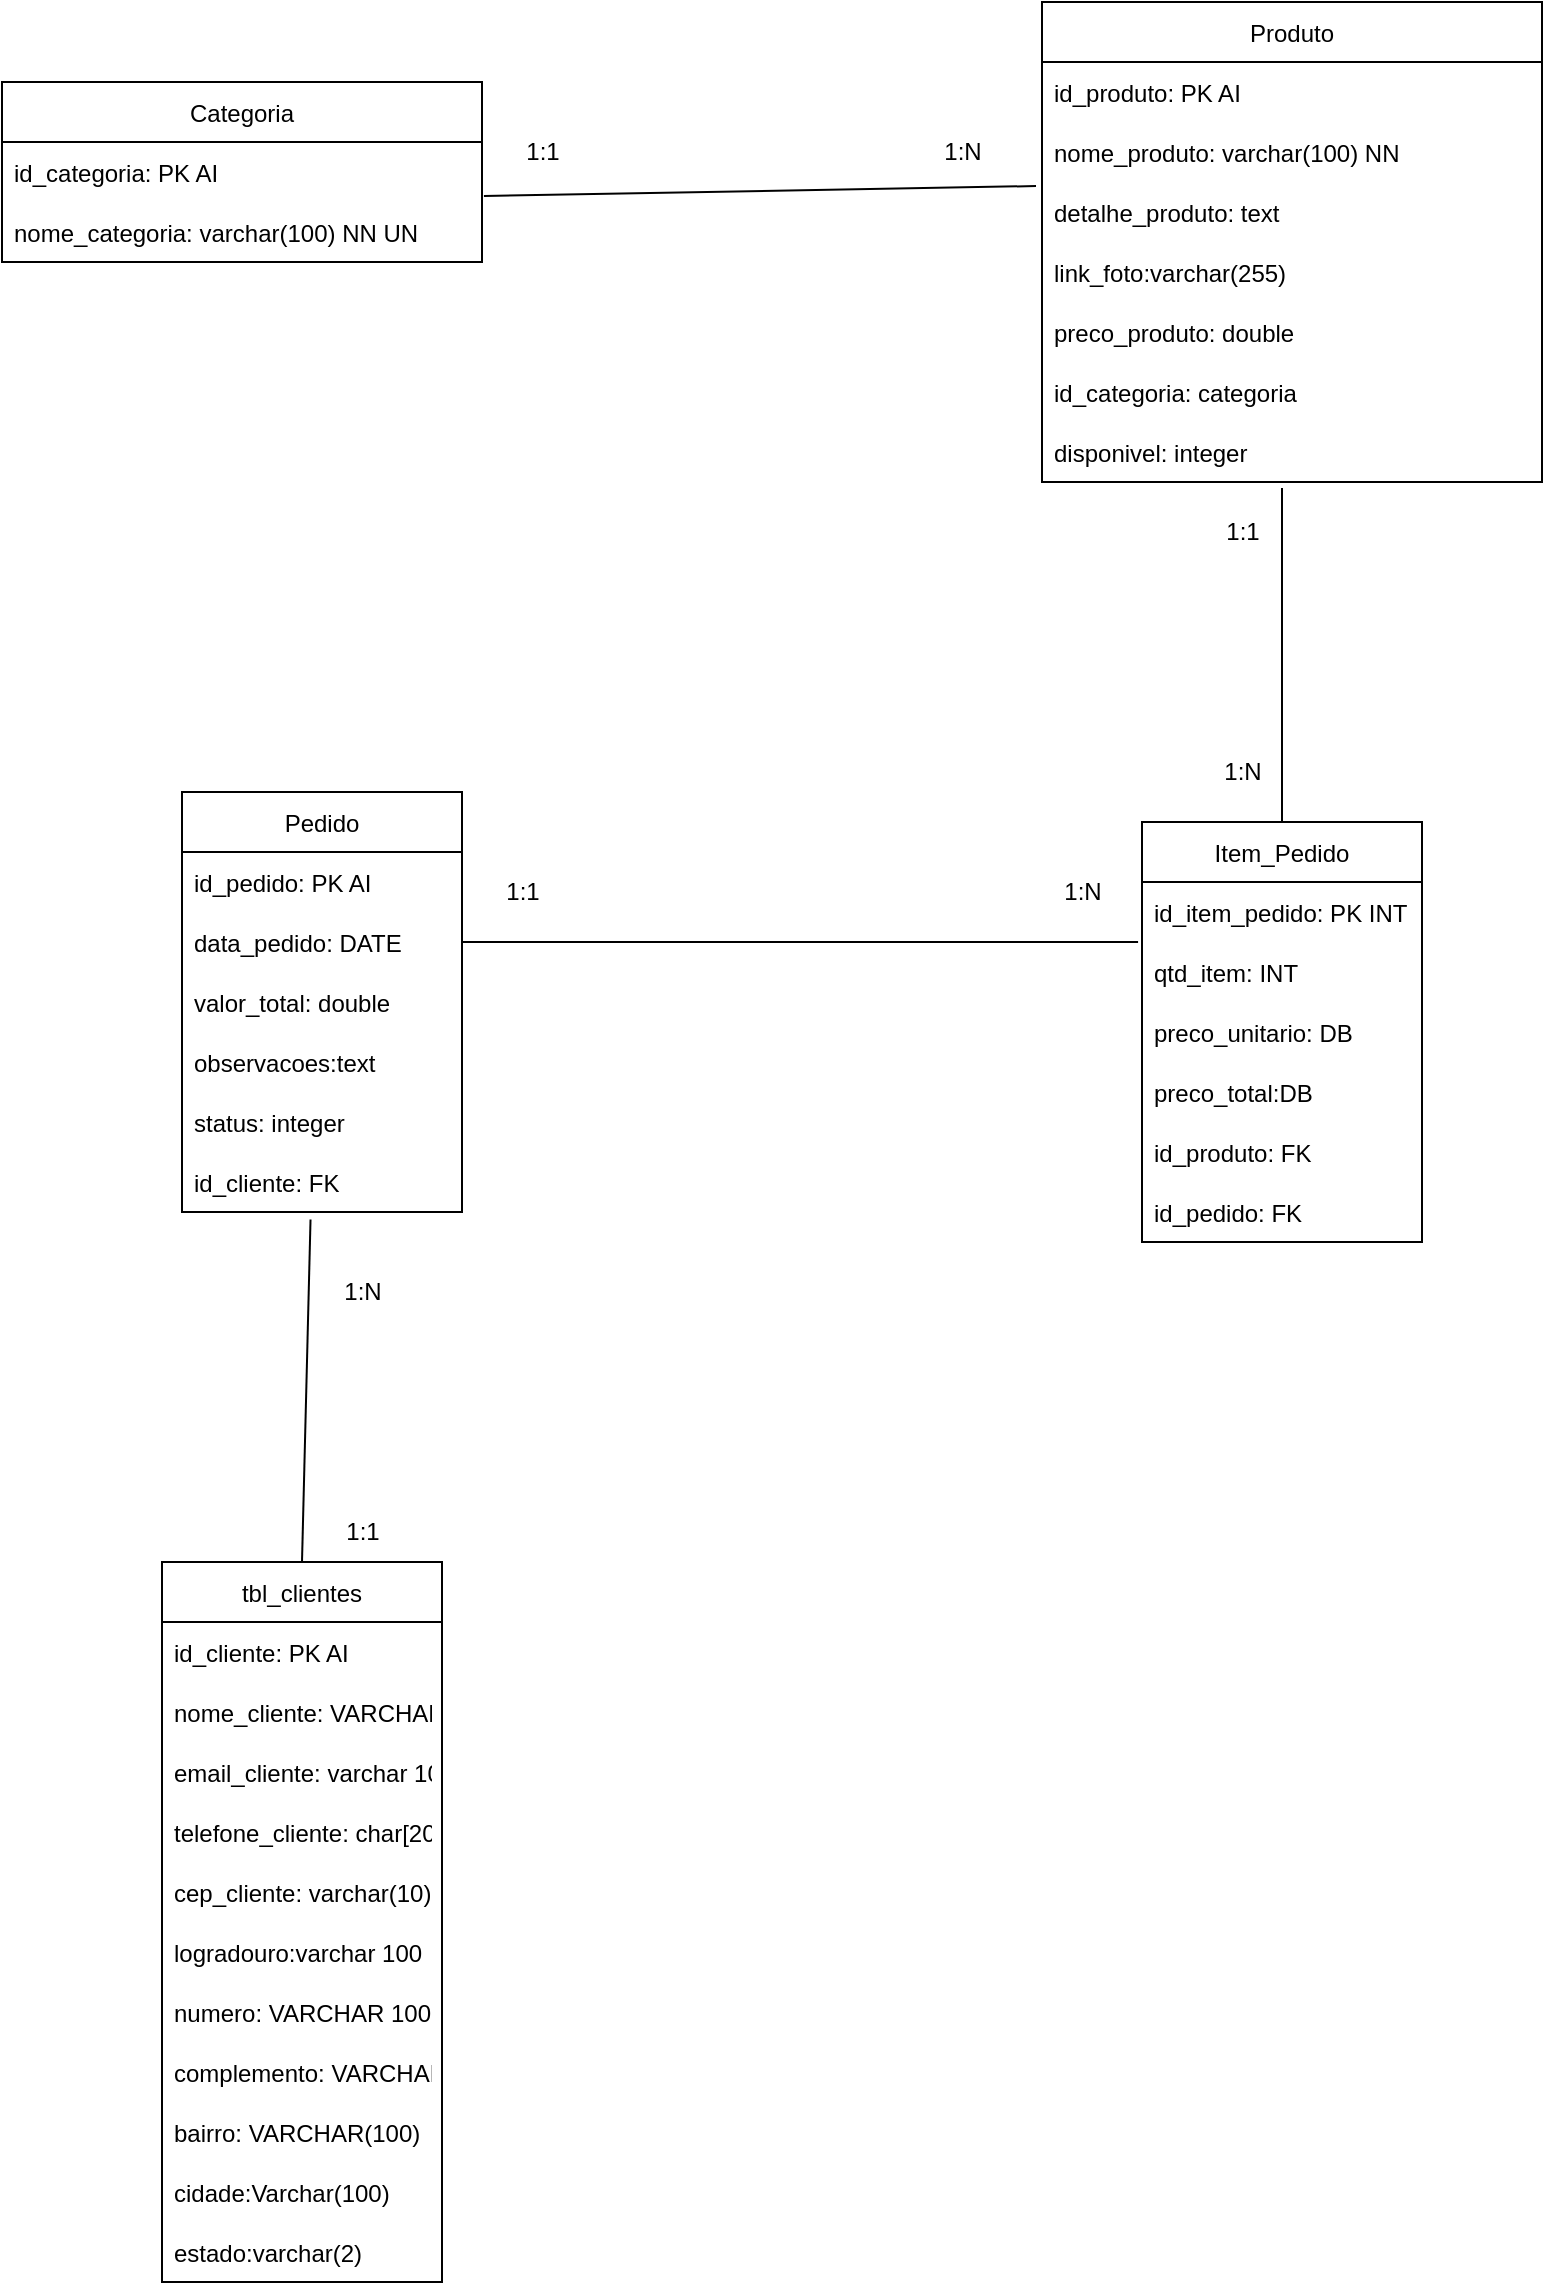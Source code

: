 <mxfile version="20.4.1" type="device"><diagram name="Page-1" id="c4acf3e9-155e-7222-9cf6-157b1a14988f"><mxGraphModel dx="1387" dy="1384" grid="1" gridSize="10" guides="1" tooltips="1" connect="1" arrows="1" fold="1" page="1" pageScale="1" pageWidth="850" pageHeight="1100" background="none" math="0" shadow="0"><root><mxCell id="0"/><mxCell id="1" parent="0"/><mxCell id="gd6bk83sPZeQX_LQ8EyG-1" value="Categoria" style="swimlane;fontStyle=0;childLayout=stackLayout;horizontal=1;startSize=30;horizontalStack=0;resizeParent=1;resizeParentMax=0;resizeLast=0;collapsible=1;marginBottom=0;" parent="1" vertex="1"><mxGeometry x="20" y="100" width="240" height="90" as="geometry"><mxRectangle x="20" y="90" width="90" height="30" as="alternateBounds"/></mxGeometry></mxCell><mxCell id="gd6bk83sPZeQX_LQ8EyG-2" value="id_categoria: PK AI" style="text;strokeColor=none;fillColor=none;align=left;verticalAlign=middle;spacingLeft=4;spacingRight=4;overflow=hidden;points=[[0,0.5],[1,0.5]];portConstraint=eastwest;rotatable=0;" parent="gd6bk83sPZeQX_LQ8EyG-1" vertex="1"><mxGeometry y="30" width="240" height="30" as="geometry"/></mxCell><mxCell id="gd6bk83sPZeQX_LQ8EyG-3" value="nome_categoria: varchar(100) NN UN" style="text;strokeColor=none;fillColor=none;align=left;verticalAlign=middle;spacingLeft=4;spacingRight=4;overflow=hidden;points=[[0,0.5],[1,0.5]];portConstraint=eastwest;rotatable=0;" parent="gd6bk83sPZeQX_LQ8EyG-1" vertex="1"><mxGeometry y="60" width="240" height="30" as="geometry"/></mxCell><mxCell id="gd6bk83sPZeQX_LQ8EyG-5" value="Produto" style="swimlane;fontStyle=0;childLayout=stackLayout;horizontal=1;startSize=30;horizontalStack=0;resizeParent=1;resizeParentMax=0;resizeLast=0;collapsible=1;marginBottom=0;" parent="1" vertex="1"><mxGeometry x="540" y="60" width="250" height="240" as="geometry"/></mxCell><mxCell id="gd6bk83sPZeQX_LQ8EyG-6" value="id_produto: PK AI" style="text;strokeColor=none;fillColor=none;align=left;verticalAlign=middle;spacingLeft=4;spacingRight=4;overflow=hidden;points=[[0,0.5],[1,0.5]];portConstraint=eastwest;rotatable=0;" parent="gd6bk83sPZeQX_LQ8EyG-5" vertex="1"><mxGeometry y="30" width="250" height="30" as="geometry"/></mxCell><mxCell id="gd6bk83sPZeQX_LQ8EyG-7" value="nome_produto: varchar(100) NN" style="text;strokeColor=none;fillColor=none;align=left;verticalAlign=middle;spacingLeft=4;spacingRight=4;overflow=hidden;points=[[0,0.5],[1,0.5]];portConstraint=eastwest;rotatable=0;" parent="gd6bk83sPZeQX_LQ8EyG-5" vertex="1"><mxGeometry y="60" width="250" height="30" as="geometry"/></mxCell><mxCell id="gd6bk83sPZeQX_LQ8EyG-8" value="detalhe_produto: text" style="text;strokeColor=none;fillColor=none;align=left;verticalAlign=middle;spacingLeft=4;spacingRight=4;overflow=hidden;points=[[0,0.5],[1,0.5]];portConstraint=eastwest;rotatable=0;" parent="gd6bk83sPZeQX_LQ8EyG-5" vertex="1"><mxGeometry y="90" width="250" height="30" as="geometry"/></mxCell><mxCell id="gd6bk83sPZeQX_LQ8EyG-9" value="link_foto:varchar(255)" style="text;strokeColor=none;fillColor=none;align=left;verticalAlign=middle;spacingLeft=4;spacingRight=4;overflow=hidden;points=[[0,0.5],[1,0.5]];portConstraint=eastwest;rotatable=0;" parent="gd6bk83sPZeQX_LQ8EyG-5" vertex="1"><mxGeometry y="120" width="250" height="30" as="geometry"/></mxCell><mxCell id="gd6bk83sPZeQX_LQ8EyG-10" value="preco_produto: double" style="text;strokeColor=none;fillColor=none;align=left;verticalAlign=middle;spacingLeft=4;spacingRight=4;overflow=hidden;points=[[0,0.5],[1,0.5]];portConstraint=eastwest;rotatable=0;" parent="gd6bk83sPZeQX_LQ8EyG-5" vertex="1"><mxGeometry y="150" width="250" height="30" as="geometry"/></mxCell><mxCell id="gd6bk83sPZeQX_LQ8EyG-15" value="id_categoria: categoria" style="text;strokeColor=none;fillColor=none;align=left;verticalAlign=middle;spacingLeft=4;spacingRight=4;overflow=hidden;points=[[0,0.5],[1,0.5]];portConstraint=eastwest;rotatable=0;" parent="gd6bk83sPZeQX_LQ8EyG-5" vertex="1"><mxGeometry y="180" width="250" height="30" as="geometry"/></mxCell><mxCell id="fzHxYOy7H5M6UC0T61yL-3" value="disponivel: integer" style="text;strokeColor=none;fillColor=none;align=left;verticalAlign=middle;spacingLeft=4;spacingRight=4;overflow=hidden;points=[[0,0.5],[1,0.5]];portConstraint=eastwest;rotatable=0;" parent="gd6bk83sPZeQX_LQ8EyG-5" vertex="1"><mxGeometry y="210" width="250" height="30" as="geometry"/></mxCell><mxCell id="BW3upi_Wq_nmEKC-sDl8-2" value="1:N" style="text;html=1;align=center;verticalAlign=middle;resizable=0;points=[];autosize=1;strokeColor=none;fillColor=none;" parent="1" vertex="1"><mxGeometry x="480" y="120" width="40" height="30" as="geometry"/></mxCell><mxCell id="BW3upi_Wq_nmEKC-sDl8-3" value="1:1" style="text;html=1;align=center;verticalAlign=middle;resizable=0;points=[];autosize=1;strokeColor=none;fillColor=none;" parent="1" vertex="1"><mxGeometry x="270" y="120" width="40" height="30" as="geometry"/></mxCell><mxCell id="BW3upi_Wq_nmEKC-sDl8-4" value="Pedido" style="swimlane;fontStyle=0;childLayout=stackLayout;horizontal=1;startSize=30;horizontalStack=0;resizeParent=1;resizeParentMax=0;resizeLast=0;collapsible=1;marginBottom=0;" parent="1" vertex="1"><mxGeometry x="110" y="455" width="140" height="210" as="geometry"/></mxCell><mxCell id="BW3upi_Wq_nmEKC-sDl8-5" value="id_pedido: PK AI" style="text;strokeColor=none;fillColor=none;align=left;verticalAlign=middle;spacingLeft=4;spacingRight=4;overflow=hidden;points=[[0,0.5],[1,0.5]];portConstraint=eastwest;rotatable=0;" parent="BW3upi_Wq_nmEKC-sDl8-4" vertex="1"><mxGeometry y="30" width="140" height="30" as="geometry"/></mxCell><mxCell id="BW3upi_Wq_nmEKC-sDl8-6" value="data_pedido: DATE" style="text;strokeColor=none;fillColor=none;align=left;verticalAlign=middle;spacingLeft=4;spacingRight=4;overflow=hidden;points=[[0,0.5],[1,0.5]];portConstraint=eastwest;rotatable=0;" parent="BW3upi_Wq_nmEKC-sDl8-4" vertex="1"><mxGeometry y="60" width="140" height="30" as="geometry"/></mxCell><mxCell id="BW3upi_Wq_nmEKC-sDl8-7" value="valor_total: double" style="text;strokeColor=none;fillColor=none;align=left;verticalAlign=middle;spacingLeft=4;spacingRight=4;overflow=hidden;points=[[0,0.5],[1,0.5]];portConstraint=eastwest;rotatable=0;" parent="BW3upi_Wq_nmEKC-sDl8-4" vertex="1"><mxGeometry y="90" width="140" height="30" as="geometry"/></mxCell><mxCell id="BW3upi_Wq_nmEKC-sDl8-8" value="observacoes:text" style="text;strokeColor=none;fillColor=none;align=left;verticalAlign=middle;spacingLeft=4;spacingRight=4;overflow=hidden;points=[[0,0.5],[1,0.5]];portConstraint=eastwest;rotatable=0;" parent="BW3upi_Wq_nmEKC-sDl8-4" vertex="1"><mxGeometry y="120" width="140" height="30" as="geometry"/></mxCell><mxCell id="AQr9O0mmjXLZlwEJkmRd-13" value="status: integer" style="text;strokeColor=none;fillColor=none;align=left;verticalAlign=middle;spacingLeft=4;spacingRight=4;overflow=hidden;points=[[0,0.5],[1,0.5]];portConstraint=eastwest;rotatable=0;" vertex="1" parent="BW3upi_Wq_nmEKC-sDl8-4"><mxGeometry y="150" width="140" height="30" as="geometry"/></mxCell><mxCell id="AQr9O0mmjXLZlwEJkmRd-18" value="id_cliente: FK" style="text;strokeColor=none;fillColor=none;align=left;verticalAlign=middle;spacingLeft=4;spacingRight=4;overflow=hidden;points=[[0,0.5],[1,0.5]];portConstraint=eastwest;rotatable=0;" vertex="1" parent="BW3upi_Wq_nmEKC-sDl8-4"><mxGeometry y="180" width="140" height="30" as="geometry"/></mxCell><mxCell id="BW3upi_Wq_nmEKC-sDl8-9" value="Item_Pedido" style="swimlane;fontStyle=0;childLayout=stackLayout;horizontal=1;startSize=30;horizontalStack=0;resizeParent=1;resizeParentMax=0;resizeLast=0;collapsible=1;marginBottom=0;" parent="1" vertex="1"><mxGeometry x="590" y="470" width="140" height="210" as="geometry"/></mxCell><mxCell id="BW3upi_Wq_nmEKC-sDl8-10" value="id_item_pedido: PK INT" style="text;strokeColor=none;fillColor=none;align=left;verticalAlign=middle;spacingLeft=4;spacingRight=4;overflow=hidden;points=[[0,0.5],[1,0.5]];portConstraint=eastwest;rotatable=0;" parent="BW3upi_Wq_nmEKC-sDl8-9" vertex="1"><mxGeometry y="30" width="140" height="30" as="geometry"/></mxCell><mxCell id="BW3upi_Wq_nmEKC-sDl8-11" value="qtd_item: INT" style="text;strokeColor=none;fillColor=none;align=left;verticalAlign=middle;spacingLeft=4;spacingRight=4;overflow=hidden;points=[[0,0.5],[1,0.5]];portConstraint=eastwest;rotatable=0;" parent="BW3upi_Wq_nmEKC-sDl8-9" vertex="1"><mxGeometry y="60" width="140" height="30" as="geometry"/></mxCell><mxCell id="BW3upi_Wq_nmEKC-sDl8-12" value="preco_unitario: DB" style="text;strokeColor=none;fillColor=none;align=left;verticalAlign=middle;spacingLeft=4;spacingRight=4;overflow=hidden;points=[[0,0.5],[1,0.5]];portConstraint=eastwest;rotatable=0;" parent="BW3upi_Wq_nmEKC-sDl8-9" vertex="1"><mxGeometry y="90" width="140" height="30" as="geometry"/></mxCell><mxCell id="ULrNW_4kHgsGZHTiuI2P-8" value="preco_total:DB" style="text;strokeColor=none;fillColor=none;align=left;verticalAlign=middle;spacingLeft=4;spacingRight=4;overflow=hidden;points=[[0,0.5],[1,0.5]];portConstraint=eastwest;rotatable=0;" parent="BW3upi_Wq_nmEKC-sDl8-9" vertex="1"><mxGeometry y="120" width="140" height="30" as="geometry"/></mxCell><mxCell id="ULrNW_4kHgsGZHTiuI2P-9" value="id_produto: FK" style="text;strokeColor=none;fillColor=none;align=left;verticalAlign=middle;spacingLeft=4;spacingRight=4;overflow=hidden;points=[[0,0.5],[1,0.5]];portConstraint=eastwest;rotatable=0;" parent="BW3upi_Wq_nmEKC-sDl8-9" vertex="1"><mxGeometry y="150" width="140" height="30" as="geometry"/></mxCell><mxCell id="ULrNW_4kHgsGZHTiuI2P-10" value="id_pedido: FK" style="text;strokeColor=none;fillColor=none;align=left;verticalAlign=middle;spacingLeft=4;spacingRight=4;overflow=hidden;points=[[0,0.5],[1,0.5]];portConstraint=eastwest;rotatable=0;" parent="BW3upi_Wq_nmEKC-sDl8-9" vertex="1"><mxGeometry y="180" width="140" height="30" as="geometry"/></mxCell><mxCell id="ULrNW_4kHgsGZHTiuI2P-1" value="1:N" style="text;html=1;align=center;verticalAlign=middle;resizable=0;points=[];autosize=1;strokeColor=none;fillColor=none;" parent="1" vertex="1"><mxGeometry x="620" y="430" width="40" height="30" as="geometry"/></mxCell><mxCell id="ULrNW_4kHgsGZHTiuI2P-2" value="1:1" style="text;html=1;align=center;verticalAlign=middle;resizable=0;points=[];autosize=1;strokeColor=none;fillColor=none;" parent="1" vertex="1"><mxGeometry x="620" y="310" width="40" height="30" as="geometry"/></mxCell><mxCell id="ULrNW_4kHgsGZHTiuI2P-3" value="" style="endArrow=none;html=1;rounded=0;exitX=1.004;exitY=-0.1;exitDx=0;exitDy=0;exitPerimeter=0;entryX=-0.012;entryY=0.067;entryDx=0;entryDy=0;entryPerimeter=0;" parent="1" source="gd6bk83sPZeQX_LQ8EyG-3" target="gd6bk83sPZeQX_LQ8EyG-8" edge="1"><mxGeometry width="50" height="50" relative="1" as="geometry"><mxPoint x="560" y="230" as="sourcePoint"/><mxPoint x="610" y="180" as="targetPoint"/></mxGeometry></mxCell><mxCell id="ULrNW_4kHgsGZHTiuI2P-4" value="" style="endArrow=none;html=1;rounded=0;exitX=0.48;exitY=1.1;exitDx=0;exitDy=0;exitPerimeter=0;entryX=0.5;entryY=0;entryDx=0;entryDy=0;" parent="1" source="fzHxYOy7H5M6UC0T61yL-3" target="BW3upi_Wq_nmEKC-sDl8-9" edge="1"><mxGeometry width="50" height="50" relative="1" as="geometry"><mxPoint x="590" y="374.99" as="sourcePoint"/><mxPoint x="866.04" y="370" as="targetPoint"/></mxGeometry></mxCell><mxCell id="ULrNW_4kHgsGZHTiuI2P-5" value="" style="endArrow=none;html=1;rounded=0;exitX=1;exitY=0.5;exitDx=0;exitDy=0;entryX=-0.014;entryY=0;entryDx=0;entryDy=0;entryPerimeter=0;" parent="1" source="BW3upi_Wq_nmEKC-sDl8-6" target="BW3upi_Wq_nmEKC-sDl8-11" edge="1"><mxGeometry width="50" height="50" relative="1" as="geometry"><mxPoint x="560" y="430" as="sourcePoint"/><mxPoint x="610" y="380" as="targetPoint"/></mxGeometry></mxCell><mxCell id="ULrNW_4kHgsGZHTiuI2P-6" value="1:1" style="text;html=1;align=center;verticalAlign=middle;resizable=0;points=[];autosize=1;strokeColor=none;fillColor=none;" parent="1" vertex="1"><mxGeometry x="260" y="490" width="40" height="30" as="geometry"/></mxCell><mxCell id="ULrNW_4kHgsGZHTiuI2P-7" value="1:N" style="text;html=1;align=center;verticalAlign=middle;resizable=0;points=[];autosize=1;strokeColor=none;fillColor=none;" parent="1" vertex="1"><mxGeometry x="540" y="490" width="40" height="30" as="geometry"/></mxCell><mxCell id="AQr9O0mmjXLZlwEJkmRd-1" value="tbl_clientes" style="swimlane;fontStyle=0;childLayout=stackLayout;horizontal=1;startSize=30;horizontalStack=0;resizeParent=1;resizeParentMax=0;resizeLast=0;collapsible=1;marginBottom=0;" vertex="1" parent="1"><mxGeometry x="100" y="840" width="140" height="360" as="geometry"/></mxCell><mxCell id="AQr9O0mmjXLZlwEJkmRd-2" value="id_cliente: PK AI" style="text;strokeColor=none;fillColor=none;align=left;verticalAlign=middle;spacingLeft=4;spacingRight=4;overflow=hidden;points=[[0,0.5],[1,0.5]];portConstraint=eastwest;rotatable=0;" vertex="1" parent="AQr9O0mmjXLZlwEJkmRd-1"><mxGeometry y="30" width="140" height="30" as="geometry"/></mxCell><mxCell id="AQr9O0mmjXLZlwEJkmRd-3" value="nome_cliente: VARCHAR 100" style="text;strokeColor=none;fillColor=none;align=left;verticalAlign=middle;spacingLeft=4;spacingRight=4;overflow=hidden;points=[[0,0.5],[1,0.5]];portConstraint=eastwest;rotatable=0;" vertex="1" parent="AQr9O0mmjXLZlwEJkmRd-1"><mxGeometry y="60" width="140" height="30" as="geometry"/></mxCell><mxCell id="AQr9O0mmjXLZlwEJkmRd-4" value="email_cliente: varchar 100" style="text;strokeColor=none;fillColor=none;align=left;verticalAlign=middle;spacingLeft=4;spacingRight=4;overflow=hidden;points=[[0,0.5],[1,0.5]];portConstraint=eastwest;rotatable=0;" vertex="1" parent="AQr9O0mmjXLZlwEJkmRd-1"><mxGeometry y="90" width="140" height="30" as="geometry"/></mxCell><mxCell id="AQr9O0mmjXLZlwEJkmRd-5" value="telefone_cliente: char[20]" style="text;strokeColor=none;fillColor=none;align=left;verticalAlign=middle;spacingLeft=4;spacingRight=4;overflow=hidden;points=[[0,0.5],[1,0.5]];portConstraint=eastwest;rotatable=0;" vertex="1" parent="AQr9O0mmjXLZlwEJkmRd-1"><mxGeometry y="120" width="140" height="30" as="geometry"/></mxCell><mxCell id="AQr9O0mmjXLZlwEJkmRd-6" value="cep_cliente: varchar(10)" style="text;strokeColor=none;fillColor=none;align=left;verticalAlign=middle;spacingLeft=4;spacingRight=4;overflow=hidden;points=[[0,0.5],[1,0.5]];portConstraint=eastwest;rotatable=0;" vertex="1" parent="AQr9O0mmjXLZlwEJkmRd-1"><mxGeometry y="150" width="140" height="30" as="geometry"/></mxCell><mxCell id="AQr9O0mmjXLZlwEJkmRd-7" value="logradouro:varchar 100" style="text;strokeColor=none;fillColor=none;align=left;verticalAlign=middle;spacingLeft=4;spacingRight=4;overflow=hidden;points=[[0,0.5],[1,0.5]];portConstraint=eastwest;rotatable=0;" vertex="1" parent="AQr9O0mmjXLZlwEJkmRd-1"><mxGeometry y="180" width="140" height="30" as="geometry"/></mxCell><mxCell id="AQr9O0mmjXLZlwEJkmRd-8" value="numero: VARCHAR 100" style="text;strokeColor=none;fillColor=none;align=left;verticalAlign=middle;spacingLeft=4;spacingRight=4;overflow=hidden;points=[[0,0.5],[1,0.5]];portConstraint=eastwest;rotatable=0;" vertex="1" parent="AQr9O0mmjXLZlwEJkmRd-1"><mxGeometry y="210" width="140" height="30" as="geometry"/></mxCell><mxCell id="AQr9O0mmjXLZlwEJkmRd-9" value="complemento: VARCHAR(100)" style="text;strokeColor=none;fillColor=none;align=left;verticalAlign=middle;spacingLeft=4;spacingRight=4;overflow=hidden;points=[[0,0.5],[1,0.5]];portConstraint=eastwest;rotatable=0;" vertex="1" parent="AQr9O0mmjXLZlwEJkmRd-1"><mxGeometry y="240" width="140" height="30" as="geometry"/></mxCell><mxCell id="AQr9O0mmjXLZlwEJkmRd-10" value="bairro: VARCHAR(100)" style="text;strokeColor=none;fillColor=none;align=left;verticalAlign=middle;spacingLeft=4;spacingRight=4;overflow=hidden;points=[[0,0.5],[1,0.5]];portConstraint=eastwest;rotatable=0;" vertex="1" parent="AQr9O0mmjXLZlwEJkmRd-1"><mxGeometry y="270" width="140" height="30" as="geometry"/></mxCell><mxCell id="AQr9O0mmjXLZlwEJkmRd-11" value="cidade:Varchar(100)" style="text;strokeColor=none;fillColor=none;align=left;verticalAlign=middle;spacingLeft=4;spacingRight=4;overflow=hidden;points=[[0,0.5],[1,0.5]];portConstraint=eastwest;rotatable=0;" vertex="1" parent="AQr9O0mmjXLZlwEJkmRd-1"><mxGeometry y="300" width="140" height="30" as="geometry"/></mxCell><mxCell id="AQr9O0mmjXLZlwEJkmRd-12" value="estado:varchar(2)" style="text;strokeColor=none;fillColor=none;align=left;verticalAlign=middle;spacingLeft=4;spacingRight=4;overflow=hidden;points=[[0,0.5],[1,0.5]];portConstraint=eastwest;rotatable=0;" vertex="1" parent="AQr9O0mmjXLZlwEJkmRd-1"><mxGeometry y="330" width="140" height="30" as="geometry"/></mxCell><mxCell id="AQr9O0mmjXLZlwEJkmRd-15" value="1:1" style="text;html=1;align=center;verticalAlign=middle;resizable=0;points=[];autosize=1;strokeColor=none;fillColor=none;" vertex="1" parent="1"><mxGeometry x="180" y="810" width="40" height="30" as="geometry"/></mxCell><mxCell id="AQr9O0mmjXLZlwEJkmRd-16" value="1:N" style="text;html=1;align=center;verticalAlign=middle;resizable=0;points=[];autosize=1;strokeColor=none;fillColor=none;" vertex="1" parent="1"><mxGeometry x="180" y="690" width="40" height="30" as="geometry"/></mxCell><mxCell id="AQr9O0mmjXLZlwEJkmRd-17" value="" style="endArrow=none;html=1;rounded=0;exitX=0.5;exitY=0;exitDx=0;exitDy=0;entryX=0.459;entryY=1.124;entryDx=0;entryDy=0;entryPerimeter=0;" edge="1" parent="1" source="AQr9O0mmjXLZlwEJkmRd-1" target="AQr9O0mmjXLZlwEJkmRd-18"><mxGeometry width="50" height="50" relative="1" as="geometry"><mxPoint x="400" y="690" as="sourcePoint"/><mxPoint x="170" y="700" as="targetPoint"/></mxGeometry></mxCell></root></mxGraphModel></diagram></mxfile>